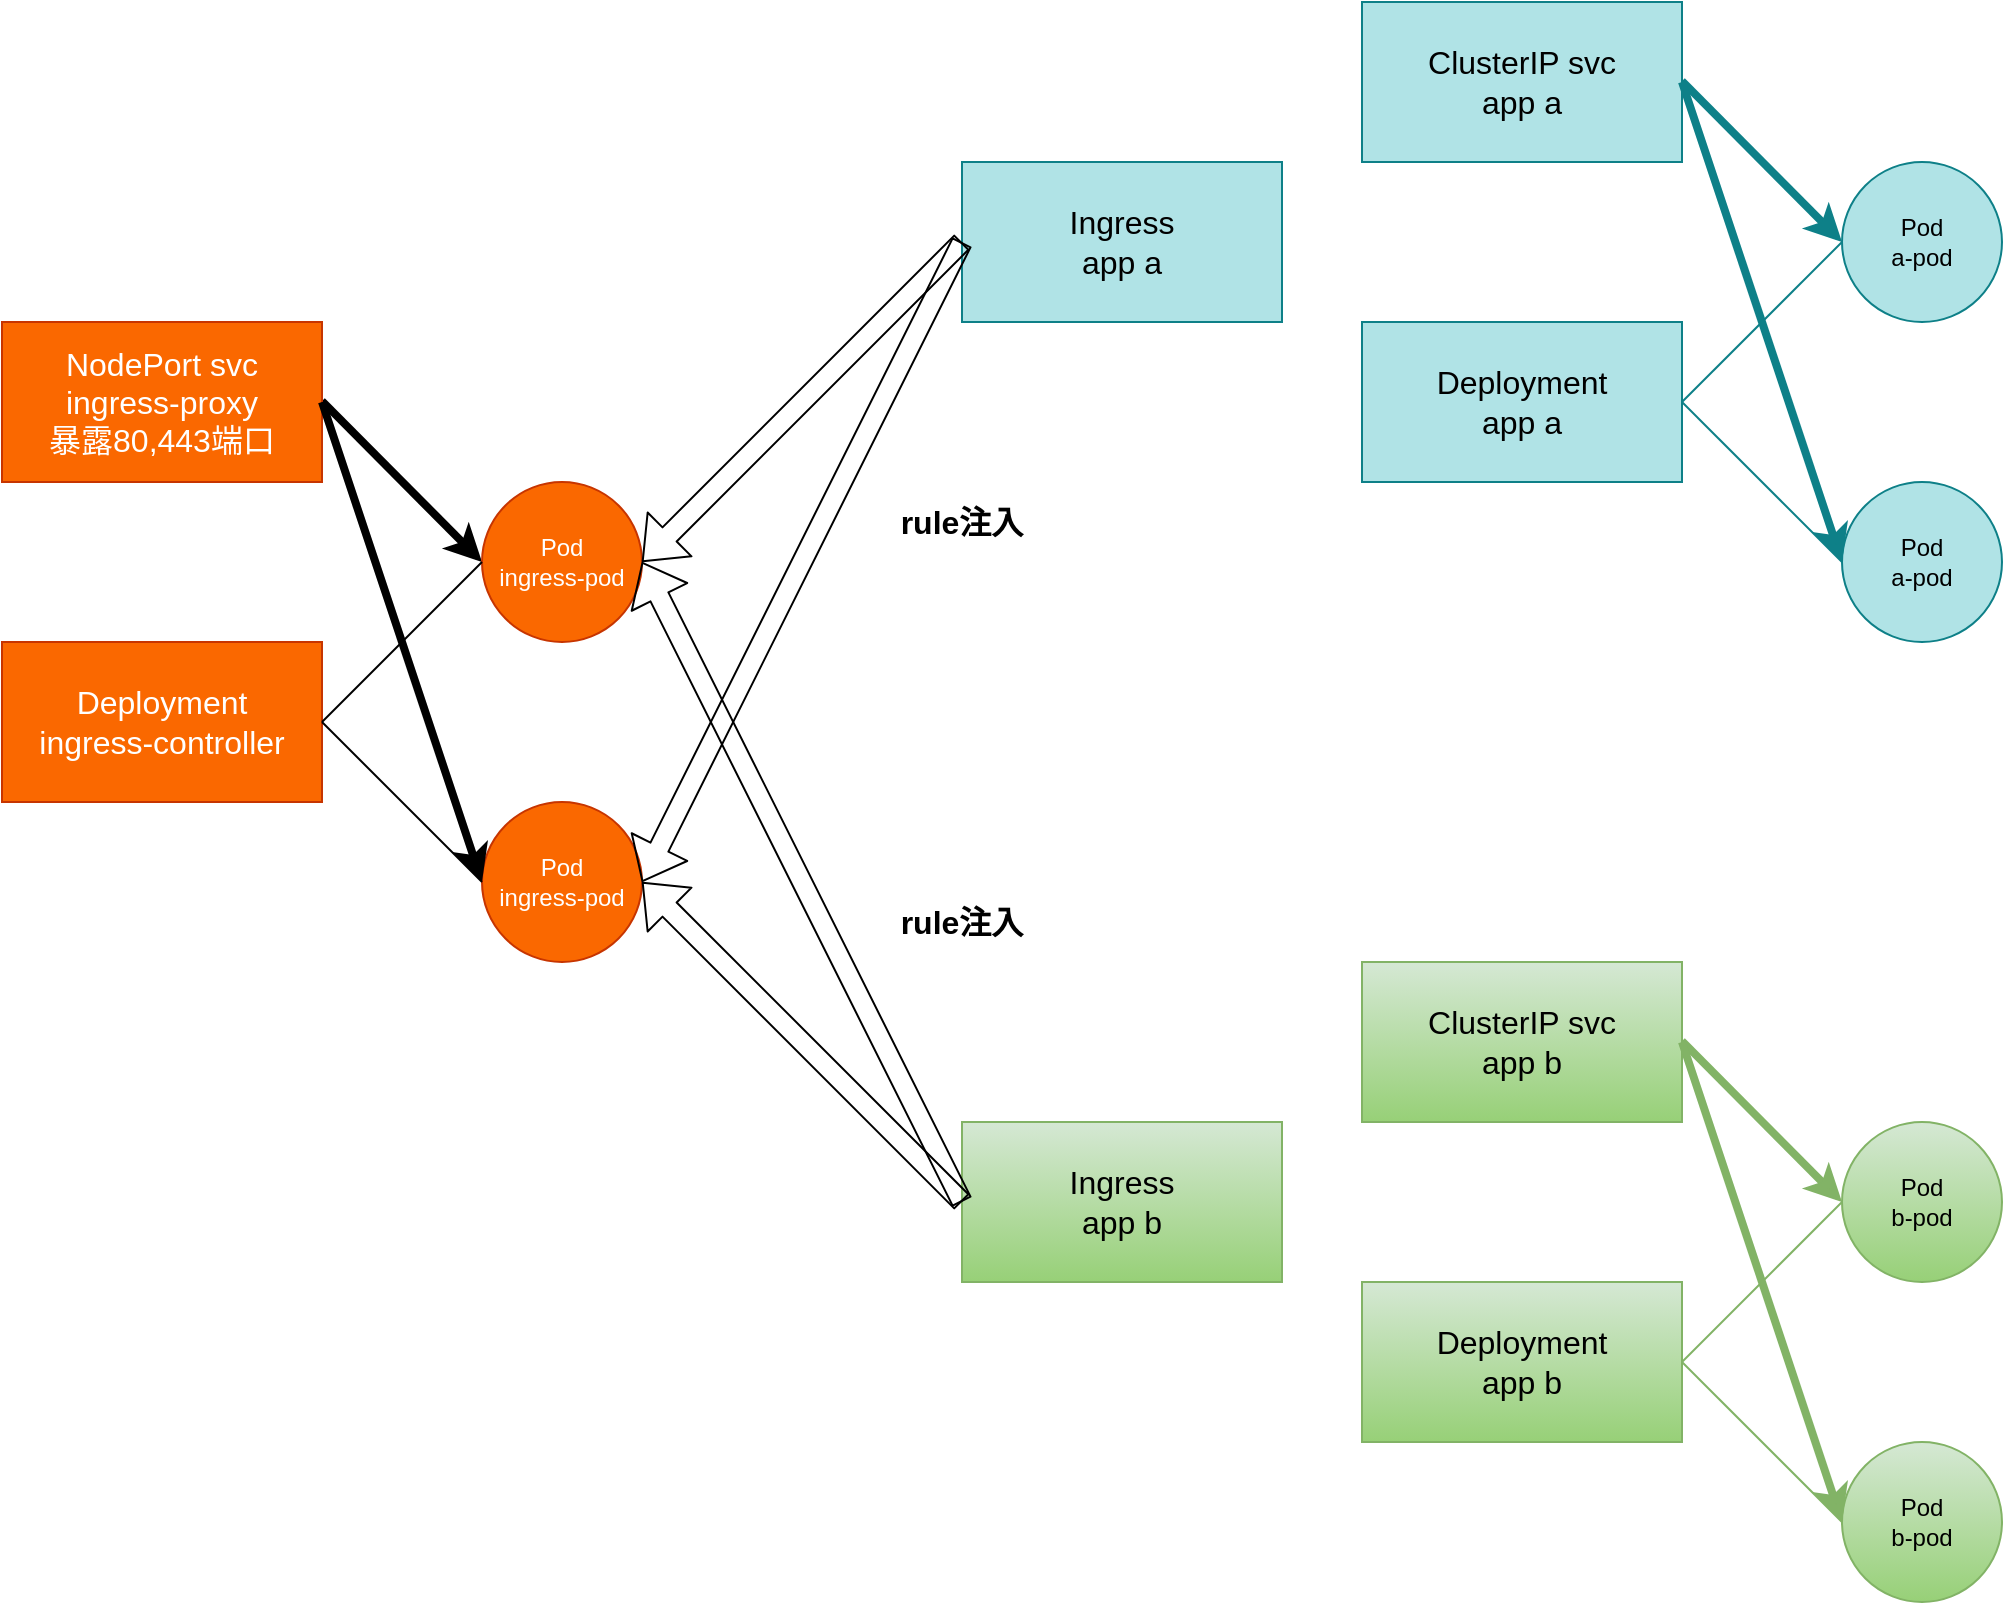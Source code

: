 <mxfile version="14.4.3" type="device"><diagram id="P4CTArciI1cYakbEParY" name="第 1 页"><mxGraphModel dx="3076" dy="3160" grid="1" gridSize="10" guides="1" tooltips="1" connect="1" arrows="1" fold="1" page="1" pageScale="1" pageWidth="827" pageHeight="1169" math="0" shadow="0"><root><mxCell id="0"/><mxCell id="1" parent="0"/><mxCell id="3aR5Zs3ID4vGb8xUAO2a-8" value="Deployment&lt;br&gt;ingress-controller" style="rounded=0;whiteSpace=wrap;html=1;fontSize=16;fillColor=#fa6800;strokeColor=#C73500;fontColor=#ffffff;" vertex="1" parent="1"><mxGeometry x="-1480" y="-1680" width="160" height="80" as="geometry"/></mxCell><mxCell id="3aR5Zs3ID4vGb8xUAO2a-10" value="" style="endArrow=classic;html=1;fontSize=16;strokeWidth=4;" edge="1" parent="1"><mxGeometry width="50" height="50" relative="1" as="geometry"><mxPoint x="-1320" y="-1800.5" as="sourcePoint"/><mxPoint x="-1240" y="-1720" as="targetPoint"/></mxGeometry></mxCell><mxCell id="3aR5Zs3ID4vGb8xUAO2a-18" value="Pod&lt;br&gt;ingress-pod" style="ellipse;whiteSpace=wrap;html=1;aspect=fixed;fillColor=#fa6800;strokeColor=#C73500;fontColor=#ffffff;" vertex="1" parent="1"><mxGeometry x="-1240" y="-1760" width="80" height="80" as="geometry"/></mxCell><mxCell id="3aR5Zs3ID4vGb8xUAO2a-19" value="Pod&lt;br&gt;ingress-pod" style="ellipse;whiteSpace=wrap;html=1;aspect=fixed;fillColor=#fa6800;strokeColor=#C73500;fontColor=#ffffff;" vertex="1" parent="1"><mxGeometry x="-1240" y="-1600" width="80" height="80" as="geometry"/></mxCell><mxCell id="3aR5Zs3ID4vGb8xUAO2a-20" value="" style="endArrow=none;html=1;entryX=0;entryY=0.5;entryDx=0;entryDy=0;exitX=1;exitY=0.5;exitDx=0;exitDy=0;" edge="1" parent="1" source="3aR5Zs3ID4vGb8xUAO2a-8" target="3aR5Zs3ID4vGb8xUAO2a-18"><mxGeometry width="50" height="50" relative="1" as="geometry"><mxPoint x="-1340" y="-1420" as="sourcePoint"/><mxPoint x="-1290" y="-1470" as="targetPoint"/></mxGeometry></mxCell><mxCell id="3aR5Zs3ID4vGb8xUAO2a-21" value="" style="endArrow=none;html=1;entryX=0;entryY=0.5;entryDx=0;entryDy=0;exitX=1;exitY=0.5;exitDx=0;exitDy=0;" edge="1" parent="1" source="3aR5Zs3ID4vGb8xUAO2a-8" target="3aR5Zs3ID4vGb8xUAO2a-19"><mxGeometry width="50" height="50" relative="1" as="geometry"><mxPoint x="-1310" y="-1630" as="sourcePoint"/><mxPoint x="-1230" y="-1710" as="targetPoint"/></mxGeometry></mxCell><mxCell id="3aR5Zs3ID4vGb8xUAO2a-22" value="NodePort svc&lt;br&gt;ingress-proxy&lt;br&gt;暴露80,443端口" style="rounded=0;whiteSpace=wrap;html=1;fontSize=16;fillColor=#fa6800;strokeColor=#C73500;fontColor=#ffffff;" vertex="1" parent="1"><mxGeometry x="-1480" y="-1840" width="160" height="80" as="geometry"/></mxCell><mxCell id="3aR5Zs3ID4vGb8xUAO2a-24" value="" style="endArrow=classic;html=1;fontSize=16;strokeWidth=4;entryX=0;entryY=0.5;entryDx=0;entryDy=0;exitX=1;exitY=0.5;exitDx=0;exitDy=0;" edge="1" parent="1" source="3aR5Zs3ID4vGb8xUAO2a-22" target="3aR5Zs3ID4vGb8xUAO2a-19"><mxGeometry width="50" height="50" relative="1" as="geometry"><mxPoint x="-1310" y="-1790.5" as="sourcePoint"/><mxPoint x="-1230" y="-1710" as="targetPoint"/></mxGeometry></mxCell><mxCell id="3aR5Zs3ID4vGb8xUAO2a-25" value="Deployment&lt;br&gt;app a" style="rounded=0;whiteSpace=wrap;html=1;fontSize=16;fillColor=#b0e3e6;strokeColor=#0e8088;" vertex="1" parent="1"><mxGeometry x="-800" y="-1840" width="160" height="80" as="geometry"/></mxCell><mxCell id="3aR5Zs3ID4vGb8xUAO2a-26" value="" style="endArrow=classic;html=1;fontSize=16;strokeWidth=4;fillColor=#b0e3e6;strokeColor=#0e8088;" edge="1" parent="1"><mxGeometry width="50" height="50" relative="1" as="geometry"><mxPoint x="-640" y="-1960.5" as="sourcePoint"/><mxPoint x="-560" y="-1880" as="targetPoint"/></mxGeometry></mxCell><mxCell id="3aR5Zs3ID4vGb8xUAO2a-27" value="Pod&lt;br&gt;a-pod" style="ellipse;whiteSpace=wrap;html=1;aspect=fixed;fillColor=#b0e3e6;strokeColor=#0e8088;" vertex="1" parent="1"><mxGeometry x="-560" y="-1920" width="80" height="80" as="geometry"/></mxCell><mxCell id="3aR5Zs3ID4vGb8xUAO2a-28" value="Pod&lt;br&gt;a-pod" style="ellipse;whiteSpace=wrap;html=1;aspect=fixed;fillColor=#b0e3e6;strokeColor=#0e8088;" vertex="1" parent="1"><mxGeometry x="-560" y="-1760" width="80" height="80" as="geometry"/></mxCell><mxCell id="3aR5Zs3ID4vGb8xUAO2a-29" value="" style="endArrow=none;html=1;entryX=0;entryY=0.5;entryDx=0;entryDy=0;exitX=1;exitY=0.5;exitDx=0;exitDy=0;fillColor=#b0e3e6;strokeColor=#0e8088;" edge="1" parent="1" source="3aR5Zs3ID4vGb8xUAO2a-25" target="3aR5Zs3ID4vGb8xUAO2a-27"><mxGeometry width="50" height="50" relative="1" as="geometry"><mxPoint x="-660" y="-1580" as="sourcePoint"/><mxPoint x="-610" y="-1630" as="targetPoint"/></mxGeometry></mxCell><mxCell id="3aR5Zs3ID4vGb8xUAO2a-30" value="" style="endArrow=none;html=1;entryX=0;entryY=0.5;entryDx=0;entryDy=0;exitX=1;exitY=0.5;exitDx=0;exitDy=0;fillColor=#b0e3e6;strokeColor=#0e8088;" edge="1" parent="1" source="3aR5Zs3ID4vGb8xUAO2a-25" target="3aR5Zs3ID4vGb8xUAO2a-28"><mxGeometry width="50" height="50" relative="1" as="geometry"><mxPoint x="-630" y="-1790" as="sourcePoint"/><mxPoint x="-550" y="-1870" as="targetPoint"/></mxGeometry></mxCell><mxCell id="3aR5Zs3ID4vGb8xUAO2a-31" value="ClusterIP svc&lt;br&gt;app a" style="rounded=0;whiteSpace=wrap;html=1;fontSize=16;fillColor=#b0e3e6;strokeColor=#0e8088;" vertex="1" parent="1"><mxGeometry x="-800" y="-2000" width="160" height="80" as="geometry"/></mxCell><mxCell id="3aR5Zs3ID4vGb8xUAO2a-32" value="" style="endArrow=classic;html=1;fontSize=16;strokeWidth=4;entryX=0;entryY=0.5;entryDx=0;entryDy=0;exitX=1;exitY=0.5;exitDx=0;exitDy=0;fillColor=#b0e3e6;strokeColor=#0e8088;" edge="1" parent="1" source="3aR5Zs3ID4vGb8xUAO2a-31" target="3aR5Zs3ID4vGb8xUAO2a-28"><mxGeometry width="50" height="50" relative="1" as="geometry"><mxPoint x="-630" y="-1950.5" as="sourcePoint"/><mxPoint x="-550" y="-1870" as="targetPoint"/></mxGeometry></mxCell><mxCell id="3aR5Zs3ID4vGb8xUAO2a-33" value="Deployment&lt;br&gt;app b" style="rounded=0;whiteSpace=wrap;html=1;fontSize=16;fillColor=#d5e8d4;strokeColor=#82b366;gradientColor=#97d077;" vertex="1" parent="1"><mxGeometry x="-800" y="-1360" width="160" height="80" as="geometry"/></mxCell><mxCell id="3aR5Zs3ID4vGb8xUAO2a-34" value="" style="endArrow=classic;html=1;fontSize=16;strokeWidth=4;fillColor=#d5e8d4;strokeColor=#82b366;gradientColor=#97d077;" edge="1" parent="1"><mxGeometry width="50" height="50" relative="1" as="geometry"><mxPoint x="-640" y="-1480.5" as="sourcePoint"/><mxPoint x="-560" y="-1400" as="targetPoint"/></mxGeometry></mxCell><mxCell id="3aR5Zs3ID4vGb8xUAO2a-35" value="Pod&lt;br&gt;b-pod" style="ellipse;whiteSpace=wrap;html=1;aspect=fixed;fillColor=#d5e8d4;strokeColor=#82b366;gradientColor=#97d077;" vertex="1" parent="1"><mxGeometry x="-560" y="-1440" width="80" height="80" as="geometry"/></mxCell><mxCell id="3aR5Zs3ID4vGb8xUAO2a-36" value="Pod&lt;br&gt;b-pod" style="ellipse;whiteSpace=wrap;html=1;aspect=fixed;fillColor=#d5e8d4;strokeColor=#82b366;gradientColor=#97d077;" vertex="1" parent="1"><mxGeometry x="-560" y="-1280" width="80" height="80" as="geometry"/></mxCell><mxCell id="3aR5Zs3ID4vGb8xUAO2a-37" value="" style="endArrow=none;html=1;entryX=0;entryY=0.5;entryDx=0;entryDy=0;exitX=1;exitY=0.5;exitDx=0;exitDy=0;fillColor=#d5e8d4;strokeColor=#82b366;gradientColor=#97d077;" edge="1" parent="1" source="3aR5Zs3ID4vGb8xUAO2a-33" target="3aR5Zs3ID4vGb8xUAO2a-35"><mxGeometry width="50" height="50" relative="1" as="geometry"><mxPoint x="-660" y="-1100" as="sourcePoint"/><mxPoint x="-610" y="-1150" as="targetPoint"/></mxGeometry></mxCell><mxCell id="3aR5Zs3ID4vGb8xUAO2a-38" value="" style="endArrow=none;html=1;entryX=0;entryY=0.5;entryDx=0;entryDy=0;exitX=1;exitY=0.5;exitDx=0;exitDy=0;fillColor=#d5e8d4;strokeColor=#82b366;gradientColor=#97d077;" edge="1" parent="1" source="3aR5Zs3ID4vGb8xUAO2a-33" target="3aR5Zs3ID4vGb8xUAO2a-36"><mxGeometry width="50" height="50" relative="1" as="geometry"><mxPoint x="-630" y="-1310" as="sourcePoint"/><mxPoint x="-550" y="-1390" as="targetPoint"/></mxGeometry></mxCell><mxCell id="3aR5Zs3ID4vGb8xUAO2a-39" value="ClusterIP svc&lt;br&gt;app b" style="rounded=0;whiteSpace=wrap;html=1;fontSize=16;fillColor=#d5e8d4;strokeColor=#82b366;gradientColor=#97d077;" vertex="1" parent="1"><mxGeometry x="-800" y="-1520" width="160" height="80" as="geometry"/></mxCell><mxCell id="3aR5Zs3ID4vGb8xUAO2a-40" value="" style="endArrow=classic;html=1;fontSize=16;strokeWidth=4;entryX=0;entryY=0.5;entryDx=0;entryDy=0;exitX=1;exitY=0.5;exitDx=0;exitDy=0;fillColor=#d5e8d4;strokeColor=#82b366;gradientColor=#97d077;" edge="1" parent="1" source="3aR5Zs3ID4vGb8xUAO2a-39" target="3aR5Zs3ID4vGb8xUAO2a-36"><mxGeometry width="50" height="50" relative="1" as="geometry"><mxPoint x="-630" y="-1470.5" as="sourcePoint"/><mxPoint x="-550" y="-1390" as="targetPoint"/></mxGeometry></mxCell><mxCell id="3aR5Zs3ID4vGb8xUAO2a-41" value="Ingress&lt;br&gt;app a" style="rounded=0;whiteSpace=wrap;html=1;fontSize=16;fillColor=#b0e3e6;strokeColor=#0e8088;" vertex="1" parent="1"><mxGeometry x="-1000" y="-1920" width="160" height="80" as="geometry"/></mxCell><mxCell id="3aR5Zs3ID4vGb8xUAO2a-42" value="Ingress&lt;br&gt;app b" style="rounded=0;whiteSpace=wrap;html=1;fontSize=16;fillColor=#d5e8d4;strokeColor=#82b366;gradientColor=#97d077;" vertex="1" parent="1"><mxGeometry x="-1000" y="-1440" width="160" height="80" as="geometry"/></mxCell><mxCell id="3aR5Zs3ID4vGb8xUAO2a-43" value="" style="shape=flexArrow;endArrow=classic;html=1;entryX=1;entryY=0.5;entryDx=0;entryDy=0;" edge="1" parent="1" target="3aR5Zs3ID4vGb8xUAO2a-18"><mxGeometry width="50" height="50" relative="1" as="geometry"><mxPoint x="-1000" y="-1880" as="sourcePoint"/><mxPoint x="-1110" y="-1680" as="targetPoint"/></mxGeometry></mxCell><mxCell id="3aR5Zs3ID4vGb8xUAO2a-44" value="" style="shape=flexArrow;endArrow=classic;html=1;entryX=1;entryY=0.5;entryDx=0;entryDy=0;exitX=0;exitY=0.5;exitDx=0;exitDy=0;" edge="1" parent="1" source="3aR5Zs3ID4vGb8xUAO2a-41" target="3aR5Zs3ID4vGb8xUAO2a-19"><mxGeometry width="50" height="50" relative="1" as="geometry"><mxPoint x="-1000" y="-1870" as="sourcePoint"/><mxPoint x="-1150" y="-1710" as="targetPoint"/></mxGeometry></mxCell><mxCell id="3aR5Zs3ID4vGb8xUAO2a-45" value="&lt;b&gt;rule注入&lt;/b&gt;" style="text;html=1;strokeColor=none;fillColor=none;align=center;verticalAlign=middle;whiteSpace=wrap;rounded=0;fontSize=16;" vertex="1" parent="1"><mxGeometry x="-1040" y="-1760" width="80" height="40" as="geometry"/></mxCell><mxCell id="3aR5Zs3ID4vGb8xUAO2a-47" value="" style="shape=flexArrow;endArrow=classic;html=1;entryX=1;entryY=0.5;entryDx=0;entryDy=0;exitX=0;exitY=0.5;exitDx=0;exitDy=0;" edge="1" parent="1" source="3aR5Zs3ID4vGb8xUAO2a-42" target="3aR5Zs3ID4vGb8xUAO2a-18"><mxGeometry width="50" height="50" relative="1" as="geometry"><mxPoint x="-1000" y="-1520" as="sourcePoint"/><mxPoint x="-1150" y="-1710" as="targetPoint"/></mxGeometry></mxCell><mxCell id="3aR5Zs3ID4vGb8xUAO2a-48" value="" style="shape=flexArrow;endArrow=classic;html=1;entryX=1;entryY=0.5;entryDx=0;entryDy=0;exitX=0;exitY=0.5;exitDx=0;exitDy=0;" edge="1" parent="1" source="3aR5Zs3ID4vGb8xUAO2a-42" target="3aR5Zs3ID4vGb8xUAO2a-19"><mxGeometry width="50" height="50" relative="1" as="geometry"><mxPoint x="-990" y="-1870" as="sourcePoint"/><mxPoint x="-1150" y="-1550" as="targetPoint"/></mxGeometry></mxCell><mxCell id="3aR5Zs3ID4vGb8xUAO2a-49" value="&lt;b&gt;rule注入&lt;/b&gt;" style="text;html=1;strokeColor=none;fillColor=none;align=center;verticalAlign=middle;whiteSpace=wrap;rounded=0;fontSize=16;" vertex="1" parent="1"><mxGeometry x="-1040" y="-1560" width="80" height="40" as="geometry"/></mxCell></root></mxGraphModel></diagram></mxfile>